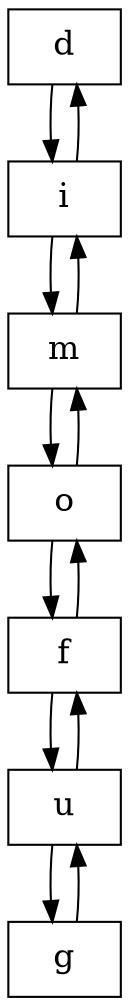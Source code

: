 digraph FichasPedro{ 
node [ fontsize = 16 shape = record] 
 " d8" [ label = " d" shape = record ]; 
 " d8" ->  " i9"  
 " i9" [ label = " i" shape = record ]; 
 " i9" ->  " m10"  
 " i9" ->  " d8" 
 " m10" [ label = " m" shape = record ]; 
 " m10" ->  " o11"  
 " m10" ->  " i9" 
 " o11" [ label = " o" shape = record ]; 
 " o11" ->  " f12"  
 " o11" ->  " m10" 
 " f12" [ label = " f" shape = record ]; 
 " f12" ->  " u13"  
 " f12" ->  " o11" 
 " u13" [ label = " u" shape = record ]; 
 " u13" ->  " g14"  
 " u13" ->  " f12" 
 " g14" [ label = " g" shape = record ]; 
 " g14" ->  " u13" 
}